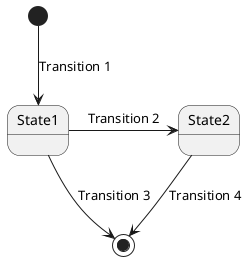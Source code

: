 Title Object A
hide empty description

@startuml

[*] --> State1 : Transition 1
State1 --> [*]: Transition 3
State1 -> State2: Transition 2
State2 --> [*]: Transition 4

@enduml
